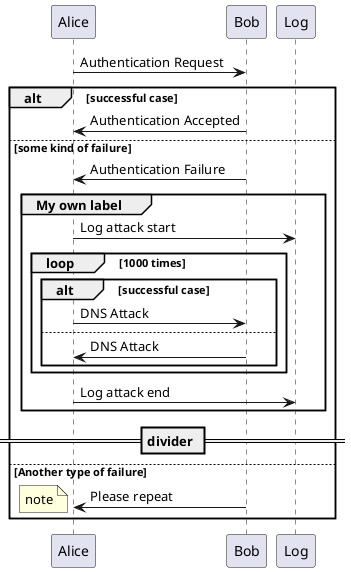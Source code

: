 @startuml
participant Alice
participant Bob
Alice -> Bob: Authentication Request
alt successful case
Bob -> Alice: Authentication Accepted
else some kind of failure
Bob -> Alice: Authentication Failure
group My own label
Alice -> Log : Log attack start
loop 1000 times
alt successful case
Alice -> Bob: DNS Attack
else
Bob -> Alice: DNS Attack
end
end
Alice -> Log : Log attack end
end
== divider ==
else Another type of failure
Bob -> Alice: Please repeat
note left: note
end
@enduml
